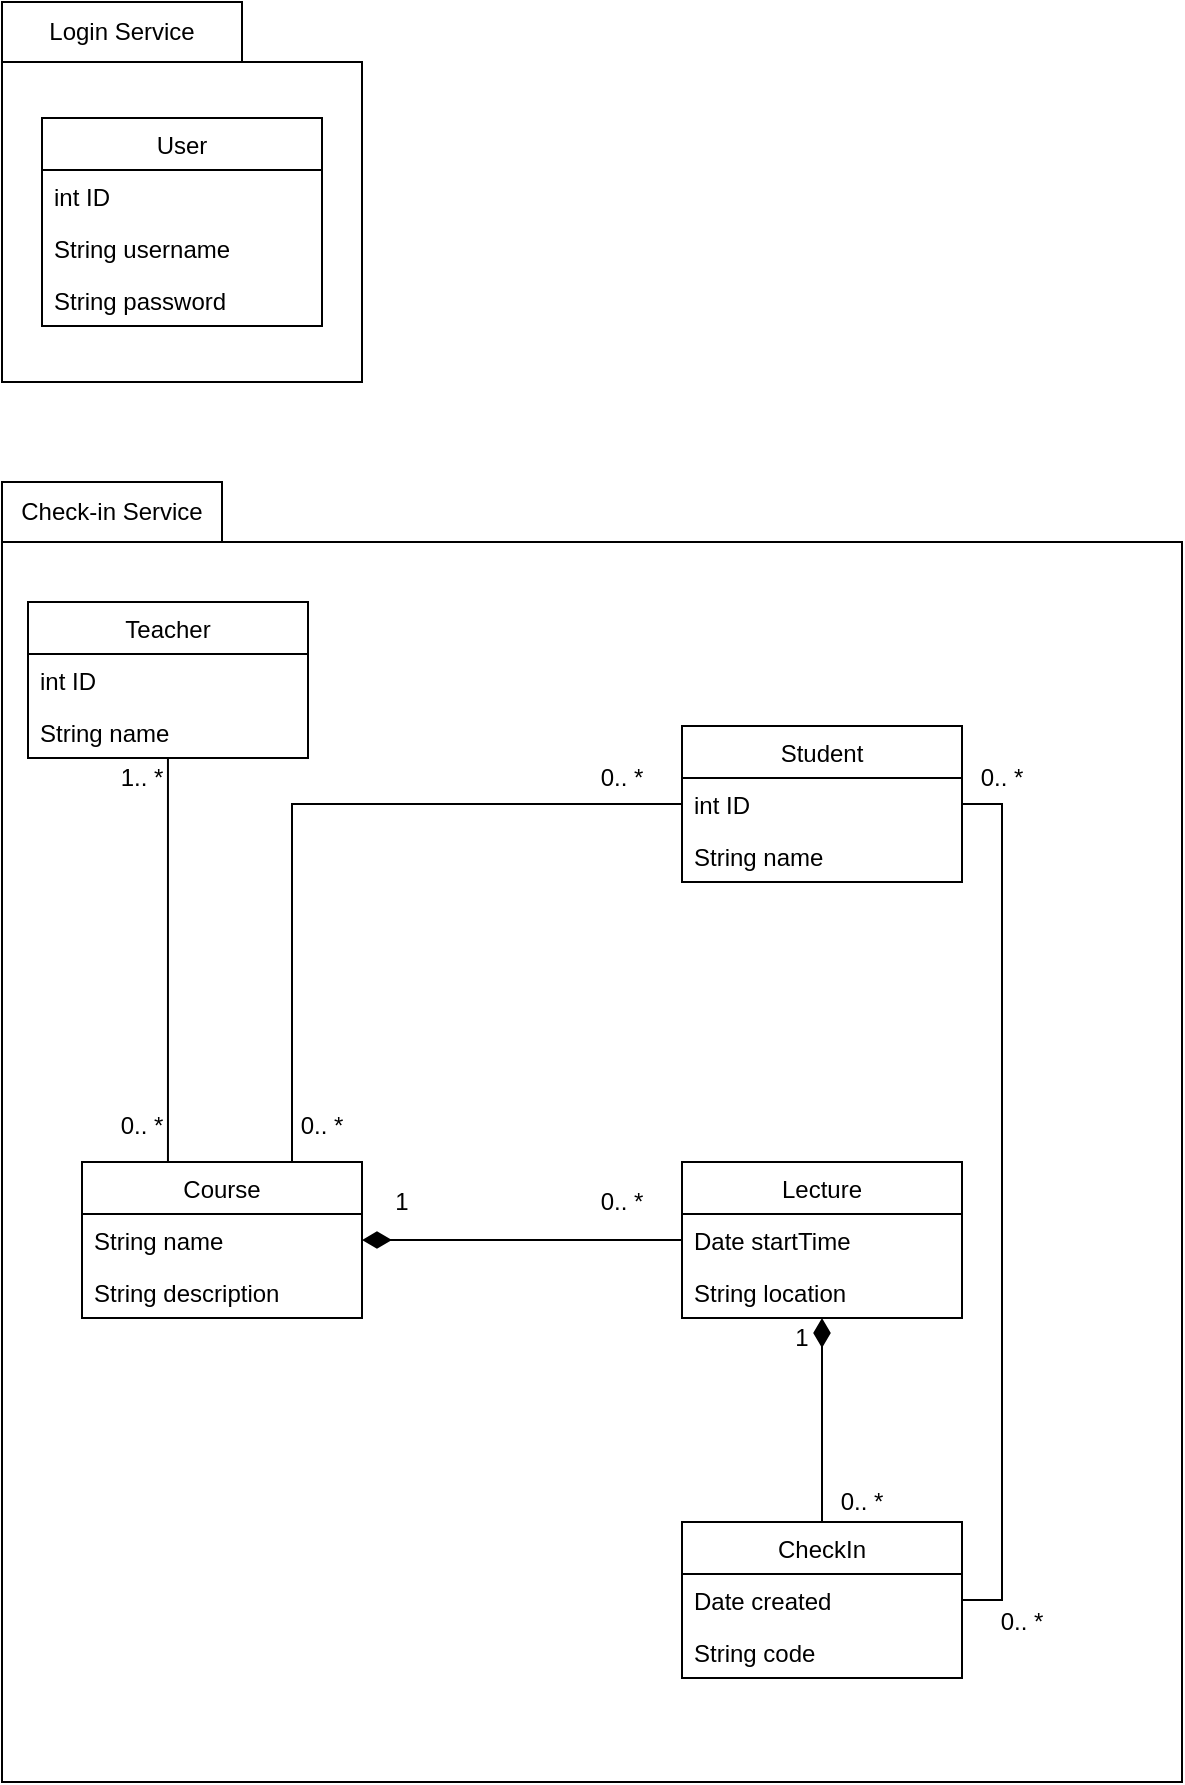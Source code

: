 <mxfile version="15.8.7" type="github">
  <diagram id="C5RBs43oDa-KdzZeNtuy" name="Page-1">
    <mxGraphModel dx="329" dy="890" grid="1" gridSize="10" guides="1" tooltips="1" connect="1" arrows="1" fold="1" page="1" pageScale="1" pageWidth="827" pageHeight="1169" math="0" shadow="0">
      <root>
        <mxCell id="WIyWlLk6GJQsqaUBKTNV-0" />
        <mxCell id="WIyWlLk6GJQsqaUBKTNV-1" parent="WIyWlLk6GJQsqaUBKTNV-0" />
        <mxCell id="OqyqbeQfo_utEwE19FD3-31" value="" style="rounded=0;whiteSpace=wrap;html=1;fillColor=none;" parent="WIyWlLk6GJQsqaUBKTNV-1" vertex="1">
          <mxGeometry x="50" y="80" width="180" height="160" as="geometry" />
        </mxCell>
        <mxCell id="OqyqbeQfo_utEwE19FD3-34" value="" style="rounded=0;whiteSpace=wrap;html=1;fillColor=none;" parent="WIyWlLk6GJQsqaUBKTNV-1" vertex="1">
          <mxGeometry x="50" y="320" width="590" height="620" as="geometry" />
        </mxCell>
        <mxCell id="mqfXWWTs0hodroWTHxcf-3" style="edgeStyle=orthogonalEdgeStyle;rounded=0;orthogonalLoop=1;jettySize=auto;html=1;entryX=0.5;entryY=0;entryDx=0;entryDy=0;startArrow=diamondThin;startFill=1;endArrow=none;endFill=0;endSize=12;exitX=0.5;exitY=1;exitDx=0;exitDy=0;startSize=12;" parent="WIyWlLk6GJQsqaUBKTNV-1" source="mqfXWWTs0hodroWTHxcf-25" target="mqfXWWTs0hodroWTHxcf-30" edge="1">
          <mxGeometry relative="1" as="geometry">
            <mxPoint x="740" y="711" as="sourcePoint" />
            <mxPoint x="460" y="780" as="targetPoint" />
          </mxGeometry>
        </mxCell>
        <mxCell id="OqyqbeQfo_utEwE19FD3-32" value="Login Service" style="rounded=0;whiteSpace=wrap;html=1;fillColor=none;" parent="WIyWlLk6GJQsqaUBKTNV-1" vertex="1">
          <mxGeometry x="50" y="50" width="120" height="30" as="geometry" />
        </mxCell>
        <mxCell id="OqyqbeQfo_utEwE19FD3-33" value="Check-in Service" style="rounded=0;whiteSpace=wrap;html=1;fillColor=none;" parent="WIyWlLk6GJQsqaUBKTNV-1" vertex="1">
          <mxGeometry x="50" y="290" width="110" height="30" as="geometry" />
        </mxCell>
        <mxCell id="OqyqbeQfo_utEwE19FD3-40" value="1" style="text;html=1;strokeColor=none;fillColor=none;align=center;verticalAlign=middle;whiteSpace=wrap;rounded=0;" parent="WIyWlLk6GJQsqaUBKTNV-1" vertex="1">
          <mxGeometry x="230" y="640" width="40" height="20" as="geometry" />
        </mxCell>
        <mxCell id="OqyqbeQfo_utEwE19FD3-41" value="0.. *" style="text;html=1;strokeColor=none;fillColor=none;align=center;verticalAlign=middle;whiteSpace=wrap;rounded=0;" parent="WIyWlLk6GJQsqaUBKTNV-1" vertex="1">
          <mxGeometry x="340" y="640" width="40" height="20" as="geometry" />
        </mxCell>
        <mxCell id="OqyqbeQfo_utEwE19FD3-46" value="0.. *" style="text;html=1;strokeColor=none;fillColor=none;align=center;verticalAlign=middle;whiteSpace=wrap;rounded=0;" parent="WIyWlLk6GJQsqaUBKTNV-1" vertex="1">
          <mxGeometry x="100" y="602" width="40" height="20" as="geometry" />
        </mxCell>
        <mxCell id="OqyqbeQfo_utEwE19FD3-47" value="1.. *" style="text;html=1;strokeColor=none;fillColor=none;align=center;verticalAlign=middle;whiteSpace=wrap;rounded=0;" parent="WIyWlLk6GJQsqaUBKTNV-1" vertex="1">
          <mxGeometry x="100" y="428" width="40" height="20" as="geometry" />
        </mxCell>
        <mxCell id="OqyqbeQfo_utEwE19FD3-48" value="0.. *" style="text;html=1;strokeColor=none;fillColor=none;align=center;verticalAlign=middle;whiteSpace=wrap;rounded=0;" parent="WIyWlLk6GJQsqaUBKTNV-1" vertex="1">
          <mxGeometry x="190" y="602" width="40" height="20" as="geometry" />
        </mxCell>
        <mxCell id="OqyqbeQfo_utEwE19FD3-57" value="1" style="text;html=1;strokeColor=none;fillColor=none;align=center;verticalAlign=middle;whiteSpace=wrap;rounded=0;" parent="WIyWlLk6GJQsqaUBKTNV-1" vertex="1">
          <mxGeometry x="430" y="708" width="40" height="20" as="geometry" />
        </mxCell>
        <mxCell id="OqyqbeQfo_utEwE19FD3-58" value="0.. *" style="text;html=1;strokeColor=none;fillColor=none;align=center;verticalAlign=middle;whiteSpace=wrap;rounded=0;" parent="WIyWlLk6GJQsqaUBKTNV-1" vertex="1">
          <mxGeometry x="460" y="790" width="40" height="20" as="geometry" />
        </mxCell>
        <mxCell id="OqyqbeQfo_utEwE19FD3-62" value="0.. *" style="text;html=1;strokeColor=none;fillColor=none;align=center;verticalAlign=middle;whiteSpace=wrap;rounded=0;" parent="WIyWlLk6GJQsqaUBKTNV-1" vertex="1">
          <mxGeometry x="530" y="428" width="40" height="20" as="geometry" />
        </mxCell>
        <mxCell id="OqyqbeQfo_utEwE19FD3-63" value="0.. *" style="text;html=1;strokeColor=none;fillColor=none;align=center;verticalAlign=middle;whiteSpace=wrap;rounded=0;" parent="WIyWlLk6GJQsqaUBKTNV-1" vertex="1">
          <mxGeometry x="540" y="850" width="40" height="20" as="geometry" />
        </mxCell>
        <mxCell id="mqfXWWTs0hodroWTHxcf-0" value="0.. *" style="text;html=1;strokeColor=none;fillColor=none;align=center;verticalAlign=middle;whiteSpace=wrap;rounded=0;" parent="WIyWlLk6GJQsqaUBKTNV-1" vertex="1">
          <mxGeometry x="340" y="428" width="40" height="20" as="geometry" />
        </mxCell>
        <mxCell id="mqfXWWTs0hodroWTHxcf-2" style="edgeStyle=orthogonalEdgeStyle;rounded=0;orthogonalLoop=1;jettySize=auto;html=1;entryX=0;entryY=0.5;entryDx=0;entryDy=0;startArrow=diamondThin;startFill=1;endArrow=none;endFill=0;endSize=12;exitX=1;exitY=0.5;exitDx=0;exitDy=0;startSize=12;" parent="WIyWlLk6GJQsqaUBKTNV-1" source="mqfXWWTs0hodroWTHxcf-21" target="mqfXWWTs0hodroWTHxcf-26" edge="1">
          <mxGeometry relative="1" as="geometry">
            <mxPoint x="220" y="661" as="sourcePoint" />
            <mxPoint x="380" y="661" as="targetPoint" />
          </mxGeometry>
        </mxCell>
        <mxCell id="mqfXWWTs0hodroWTHxcf-13" style="edgeStyle=orthogonalEdgeStyle;rounded=0;orthogonalLoop=1;jettySize=auto;html=1;entryX=0.307;entryY=0;entryDx=0;entryDy=0;startArrow=none;startFill=0;endArrow=none;endFill=0;endSize=12;entryPerimeter=0;" parent="WIyWlLk6GJQsqaUBKTNV-1" source="mqfXWWTs0hodroWTHxcf-9" target="mqfXWWTs0hodroWTHxcf-20" edge="1">
          <mxGeometry relative="1" as="geometry">
            <mxPoint x="140" y="570" as="targetPoint" />
          </mxGeometry>
        </mxCell>
        <mxCell id="mqfXWWTs0hodroWTHxcf-9" value="Teacher" style="swimlane;fontStyle=0;childLayout=stackLayout;horizontal=1;startSize=26;fillColor=none;horizontalStack=0;resizeParent=1;resizeParentMax=0;resizeLast=0;collapsible=1;marginBottom=0;" parent="WIyWlLk6GJQsqaUBKTNV-1" vertex="1">
          <mxGeometry x="63" y="350" width="140" height="78" as="geometry" />
        </mxCell>
        <mxCell id="mqfXWWTs0hodroWTHxcf-10" value="int ID" style="text;strokeColor=none;fillColor=none;align=left;verticalAlign=top;spacingLeft=4;spacingRight=4;overflow=hidden;rotatable=0;points=[[0,0.5],[1,0.5]];portConstraint=eastwest;" parent="mqfXWWTs0hodroWTHxcf-9" vertex="1">
          <mxGeometry y="26" width="140" height="26" as="geometry" />
        </mxCell>
        <mxCell id="mqfXWWTs0hodroWTHxcf-11" value="String name" style="text;strokeColor=none;fillColor=none;align=left;verticalAlign=top;spacingLeft=4;spacingRight=4;overflow=hidden;rotatable=0;points=[[0,0.5],[1,0.5]];portConstraint=eastwest;" parent="mqfXWWTs0hodroWTHxcf-9" vertex="1">
          <mxGeometry y="52" width="140" height="26" as="geometry" />
        </mxCell>
        <mxCell id="mqfXWWTs0hodroWTHxcf-17" style="edgeStyle=orthogonalEdgeStyle;rounded=0;orthogonalLoop=1;jettySize=auto;html=1;entryX=0.75;entryY=0;entryDx=0;entryDy=0;startArrow=none;startFill=0;endArrow=none;endFill=0;endSize=12;" parent="WIyWlLk6GJQsqaUBKTNV-1" source="mqfXWWTs0hodroWTHxcf-14" target="mqfXWWTs0hodroWTHxcf-20" edge="1">
          <mxGeometry relative="1" as="geometry">
            <mxPoint x="172" y="570" as="targetPoint" />
          </mxGeometry>
        </mxCell>
        <mxCell id="mqfXWWTs0hodroWTHxcf-14" value="Student" style="swimlane;fontStyle=0;childLayout=stackLayout;horizontal=1;startSize=26;fillColor=none;horizontalStack=0;resizeParent=1;resizeParentMax=0;resizeLast=0;collapsible=1;marginBottom=0;" parent="WIyWlLk6GJQsqaUBKTNV-1" vertex="1">
          <mxGeometry x="390" y="412" width="140" height="78" as="geometry" />
        </mxCell>
        <mxCell id="mqfXWWTs0hodroWTHxcf-15" value="int ID" style="text;strokeColor=none;fillColor=none;align=left;verticalAlign=top;spacingLeft=4;spacingRight=4;overflow=hidden;rotatable=0;points=[[0,0.5],[1,0.5]];portConstraint=eastwest;" parent="mqfXWWTs0hodroWTHxcf-14" vertex="1">
          <mxGeometry y="26" width="140" height="26" as="geometry" />
        </mxCell>
        <mxCell id="mqfXWWTs0hodroWTHxcf-16" value="String name" style="text;strokeColor=none;fillColor=none;align=left;verticalAlign=top;spacingLeft=4;spacingRight=4;overflow=hidden;rotatable=0;points=[[0,0.5],[1,0.5]];portConstraint=eastwest;" parent="mqfXWWTs0hodroWTHxcf-14" vertex="1">
          <mxGeometry y="52" width="140" height="26" as="geometry" />
        </mxCell>
        <mxCell id="mqfXWWTs0hodroWTHxcf-19" style="edgeStyle=orthogonalEdgeStyle;rounded=0;orthogonalLoop=1;jettySize=auto;html=1;exitX=1;exitY=0.5;exitDx=0;exitDy=0;entryX=1;entryY=0.5;entryDx=0;entryDy=0;startArrow=none;startFill=0;endArrow=none;endFill=0;endSize=12;" parent="WIyWlLk6GJQsqaUBKTNV-1" source="mqfXWWTs0hodroWTHxcf-15" target="mqfXWWTs0hodroWTHxcf-31" edge="1">
          <mxGeometry relative="1" as="geometry">
            <mxPoint x="540" y="845" as="targetPoint" />
          </mxGeometry>
        </mxCell>
        <mxCell id="mqfXWWTs0hodroWTHxcf-20" value="Course" style="swimlane;fontStyle=0;childLayout=stackLayout;horizontal=1;startSize=26;fillColor=none;horizontalStack=0;resizeParent=1;resizeParentMax=0;resizeLast=0;collapsible=1;marginBottom=0;" parent="WIyWlLk6GJQsqaUBKTNV-1" vertex="1">
          <mxGeometry x="90" y="630" width="140" height="78" as="geometry" />
        </mxCell>
        <mxCell id="mqfXWWTs0hodroWTHxcf-21" value="String name" style="text;strokeColor=none;fillColor=none;align=left;verticalAlign=top;spacingLeft=4;spacingRight=4;overflow=hidden;rotatable=0;points=[[0,0.5],[1,0.5]];portConstraint=eastwest;" parent="mqfXWWTs0hodroWTHxcf-20" vertex="1">
          <mxGeometry y="26" width="140" height="26" as="geometry" />
        </mxCell>
        <mxCell id="mqfXWWTs0hodroWTHxcf-22" value="String description" style="text;strokeColor=none;fillColor=none;align=left;verticalAlign=top;spacingLeft=4;spacingRight=4;overflow=hidden;rotatable=0;points=[[0,0.5],[1,0.5]];portConstraint=eastwest;" parent="mqfXWWTs0hodroWTHxcf-20" vertex="1">
          <mxGeometry y="52" width="140" height="26" as="geometry" />
        </mxCell>
        <mxCell id="mqfXWWTs0hodroWTHxcf-25" value="Lecture" style="swimlane;fontStyle=0;childLayout=stackLayout;horizontal=1;startSize=26;fillColor=none;horizontalStack=0;resizeParent=1;resizeParentMax=0;resizeLast=0;collapsible=1;marginBottom=0;" parent="WIyWlLk6GJQsqaUBKTNV-1" vertex="1">
          <mxGeometry x="390" y="630" width="140" height="78" as="geometry" />
        </mxCell>
        <mxCell id="mqfXWWTs0hodroWTHxcf-26" value="Date startTime" style="text;strokeColor=none;fillColor=none;align=left;verticalAlign=top;spacingLeft=4;spacingRight=4;overflow=hidden;rotatable=0;points=[[0,0.5],[1,0.5]];portConstraint=eastwest;" parent="mqfXWWTs0hodroWTHxcf-25" vertex="1">
          <mxGeometry y="26" width="140" height="26" as="geometry" />
        </mxCell>
        <mxCell id="mqfXWWTs0hodroWTHxcf-27" value="String location" style="text;strokeColor=none;fillColor=none;align=left;verticalAlign=top;spacingLeft=4;spacingRight=4;overflow=hidden;rotatable=0;points=[[0,0.5],[1,0.5]];portConstraint=eastwest;" parent="mqfXWWTs0hodroWTHxcf-25" vertex="1">
          <mxGeometry y="52" width="140" height="26" as="geometry" />
        </mxCell>
        <mxCell id="mqfXWWTs0hodroWTHxcf-30" value="CheckIn" style="swimlane;fontStyle=0;childLayout=stackLayout;horizontal=1;startSize=26;fillColor=none;horizontalStack=0;resizeParent=1;resizeParentMax=0;resizeLast=0;collapsible=1;marginBottom=0;" parent="WIyWlLk6GJQsqaUBKTNV-1" vertex="1">
          <mxGeometry x="390" y="810" width="140" height="78" as="geometry" />
        </mxCell>
        <mxCell id="mqfXWWTs0hodroWTHxcf-31" value="Date created" style="text;strokeColor=none;fillColor=none;align=left;verticalAlign=top;spacingLeft=4;spacingRight=4;overflow=hidden;rotatable=0;points=[[0,0.5],[1,0.5]];portConstraint=eastwest;" parent="mqfXWWTs0hodroWTHxcf-30" vertex="1">
          <mxGeometry y="26" width="140" height="26" as="geometry" />
        </mxCell>
        <mxCell id="mqfXWWTs0hodroWTHxcf-32" value="String code" style="text;strokeColor=none;fillColor=none;align=left;verticalAlign=top;spacingLeft=4;spacingRight=4;overflow=hidden;rotatable=0;points=[[0,0.5],[1,0.5]];portConstraint=eastwest;" parent="mqfXWWTs0hodroWTHxcf-30" vertex="1">
          <mxGeometry y="52" width="140" height="26" as="geometry" />
        </mxCell>
        <mxCell id="mqfXWWTs0hodroWTHxcf-34" value="User" style="swimlane;fontStyle=0;childLayout=stackLayout;horizontal=1;startSize=26;fillColor=none;horizontalStack=0;resizeParent=1;resizeParentMax=0;resizeLast=0;collapsible=1;marginBottom=0;" parent="WIyWlLk6GJQsqaUBKTNV-1" vertex="1">
          <mxGeometry x="70" y="108" width="140" height="104" as="geometry" />
        </mxCell>
        <mxCell id="mqfXWWTs0hodroWTHxcf-35" value="int ID" style="text;strokeColor=none;fillColor=none;align=left;verticalAlign=top;spacingLeft=4;spacingRight=4;overflow=hidden;rotatable=0;points=[[0,0.5],[1,0.5]];portConstraint=eastwest;" parent="mqfXWWTs0hodroWTHxcf-34" vertex="1">
          <mxGeometry y="26" width="140" height="26" as="geometry" />
        </mxCell>
        <mxCell id="mqfXWWTs0hodroWTHxcf-36" value="String username" style="text;strokeColor=none;fillColor=none;align=left;verticalAlign=top;spacingLeft=4;spacingRight=4;overflow=hidden;rotatable=0;points=[[0,0.5],[1,0.5]];portConstraint=eastwest;" parent="mqfXWWTs0hodroWTHxcf-34" vertex="1">
          <mxGeometry y="52" width="140" height="26" as="geometry" />
        </mxCell>
        <mxCell id="mqfXWWTs0hodroWTHxcf-37" value="String password" style="text;strokeColor=none;fillColor=none;align=left;verticalAlign=top;spacingLeft=4;spacingRight=4;overflow=hidden;rotatable=0;points=[[0,0.5],[1,0.5]];portConstraint=eastwest;" parent="mqfXWWTs0hodroWTHxcf-34" vertex="1">
          <mxGeometry y="78" width="140" height="26" as="geometry" />
        </mxCell>
      </root>
    </mxGraphModel>
  </diagram>
</mxfile>
